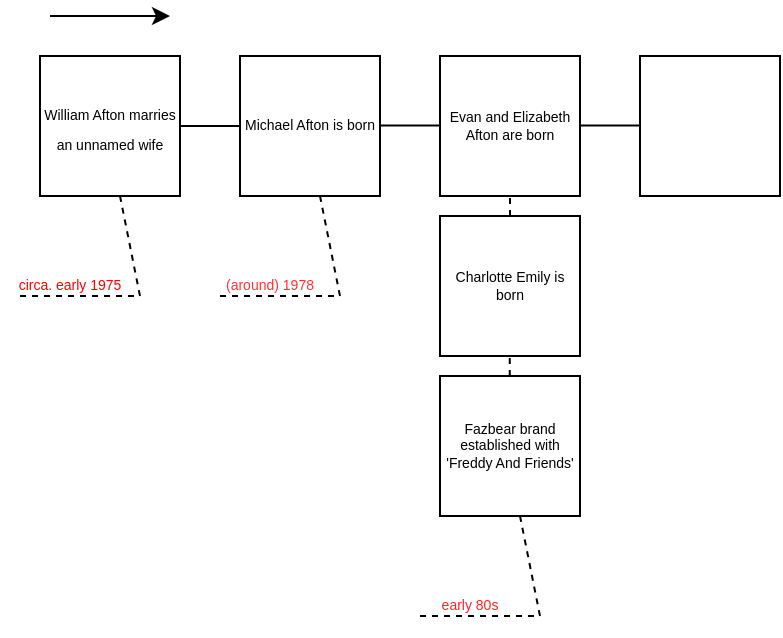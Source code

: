 <mxfile version="20.5.1" type="github">
  <diagram id="B6PBSwqGgatIm-AGSIhw" name="Page-1">
    <mxGraphModel dx="434" dy="1492" grid="1" gridSize="10" guides="1" tooltips="1" connect="1" arrows="1" fold="1" page="1" pageScale="1" pageWidth="850" pageHeight="1100" math="0" shadow="0">
      <root>
        <mxCell id="0" />
        <mxCell id="1" parent="0" />
        <mxCell id="5ZSGBYHl8922ecz_iBRz-1" value="&lt;font style=&quot;font-size: 7px;&quot;&gt;William Afton marries an unnamed wife&lt;/font&gt;" style="whiteSpace=wrap;html=1;aspect=fixed;" vertex="1" parent="1">
          <mxGeometry x="20" y="20" width="70" height="70" as="geometry" />
        </mxCell>
        <mxCell id="5ZSGBYHl8922ecz_iBRz-6" value="" style="endArrow=none;dashed=1;html=1;rounded=0;" edge="1" parent="1">
          <mxGeometry width="50" height="50" relative="1" as="geometry">
            <mxPoint x="10" y="140" as="sourcePoint" />
            <mxPoint x="60" y="90" as="targetPoint" />
            <Array as="points">
              <mxPoint x="70" y="140" />
            </Array>
          </mxGeometry>
        </mxCell>
        <mxCell id="5ZSGBYHl8922ecz_iBRz-7" value="circa. early 1975" style="text;html=1;strokeColor=none;fillColor=none;align=center;verticalAlign=middle;whiteSpace=wrap;rounded=0;fontSize=7;fontColor=#FF0000;" vertex="1" parent="1">
          <mxGeometry y="120" width="70" height="30" as="geometry" />
        </mxCell>
        <mxCell id="5ZSGBYHl8922ecz_iBRz-8" value="" style="endArrow=none;html=1;rounded=0;fontSize=7;exitX=1;exitY=0.5;exitDx=0;exitDy=0;" edge="1" parent="1" source="5ZSGBYHl8922ecz_iBRz-1">
          <mxGeometry width="50" height="50" relative="1" as="geometry">
            <mxPoint x="130" y="140" as="sourcePoint" />
            <mxPoint x="120" y="55" as="targetPoint" />
          </mxGeometry>
        </mxCell>
        <mxCell id="5ZSGBYHl8922ecz_iBRz-9" value="Michael Afton is born" style="whiteSpace=wrap;html=1;aspect=fixed;fontSize=7;" vertex="1" parent="1">
          <mxGeometry x="120" y="20" width="70" height="70" as="geometry" />
        </mxCell>
        <mxCell id="5ZSGBYHl8922ecz_iBRz-10" value="" style="endArrow=none;dashed=1;html=1;rounded=0;" edge="1" parent="1">
          <mxGeometry width="50" height="50" relative="1" as="geometry">
            <mxPoint x="110" y="140" as="sourcePoint" />
            <mxPoint x="160" y="90" as="targetPoint" />
            <Array as="points">
              <mxPoint x="170" y="140" />
            </Array>
          </mxGeometry>
        </mxCell>
        <mxCell id="5ZSGBYHl8922ecz_iBRz-11" value="(around) 1978" style="text;html=1;strokeColor=none;fillColor=none;align=center;verticalAlign=middle;whiteSpace=wrap;rounded=0;fontSize=7;fontColor=#FF3333;" vertex="1" parent="1">
          <mxGeometry x="100" y="120" width="70" height="30" as="geometry" />
        </mxCell>
        <mxCell id="5ZSGBYHl8922ecz_iBRz-13" value="" style="endArrow=none;html=1;rounded=0;fontSize=7;exitX=1;exitY=0.5;exitDx=0;exitDy=0;" edge="1" parent="1">
          <mxGeometry width="50" height="50" relative="1" as="geometry">
            <mxPoint x="190" y="54.8" as="sourcePoint" />
            <mxPoint x="220" y="54.8" as="targetPoint" />
          </mxGeometry>
        </mxCell>
        <mxCell id="5ZSGBYHl8922ecz_iBRz-14" value="Evan and Elizabeth Afton are born" style="whiteSpace=wrap;html=1;aspect=fixed;fontSize=7;" vertex="1" parent="1">
          <mxGeometry x="220" y="20" width="70" height="70" as="geometry" />
        </mxCell>
        <mxCell id="5ZSGBYHl8922ecz_iBRz-17" value="Charlotte Emily is born" style="whiteSpace=wrap;html=1;aspect=fixed;fontSize=7;" vertex="1" parent="1">
          <mxGeometry x="220" y="100" width="70" height="70" as="geometry" />
        </mxCell>
        <mxCell id="5ZSGBYHl8922ecz_iBRz-20" value="" style="endArrow=none;dashed=1;html=1;rounded=0;fontSize=7;entryX=0.5;entryY=1;entryDx=0;entryDy=0;" edge="1" parent="1" source="5ZSGBYHl8922ecz_iBRz-17" target="5ZSGBYHl8922ecz_iBRz-14">
          <mxGeometry width="50" height="50" relative="1" as="geometry">
            <mxPoint x="250" y="140" as="sourcePoint" />
            <mxPoint x="300" y="90" as="targetPoint" />
          </mxGeometry>
        </mxCell>
        <mxCell id="5ZSGBYHl8922ecz_iBRz-21" value="Fazbear brand established with &#39;Freddy And Friends&#39;" style="whiteSpace=wrap;html=1;aspect=fixed;fontSize=7;" vertex="1" parent="1">
          <mxGeometry x="220" y="180" width="70" height="70" as="geometry" />
        </mxCell>
        <mxCell id="5ZSGBYHl8922ecz_iBRz-23" value="" style="endArrow=none;dashed=1;html=1;rounded=0;fontSize=7;entryX=0.5;entryY=1;entryDx=0;entryDy=0;" edge="1" parent="1">
          <mxGeometry width="50" height="50" relative="1" as="geometry">
            <mxPoint x="254.88" y="180" as="sourcePoint" />
            <mxPoint x="254.88" y="170" as="targetPoint" />
          </mxGeometry>
        </mxCell>
        <mxCell id="5ZSGBYHl8922ecz_iBRz-26" value="" style="endArrow=none;dashed=1;html=1;rounded=0;" edge="1" parent="1">
          <mxGeometry width="50" height="50" relative="1" as="geometry">
            <mxPoint x="210" y="300" as="sourcePoint" />
            <mxPoint x="260" y="250" as="targetPoint" />
            <Array as="points">
              <mxPoint x="270" y="300" />
            </Array>
          </mxGeometry>
        </mxCell>
        <mxCell id="5ZSGBYHl8922ecz_iBRz-27" value="early 80s" style="text;html=1;strokeColor=none;fillColor=none;align=center;verticalAlign=middle;whiteSpace=wrap;rounded=0;fontSize=7;fontColor=#FF2424;" vertex="1" parent="1">
          <mxGeometry x="200" y="280" width="70" height="30" as="geometry" />
        </mxCell>
        <mxCell id="5ZSGBYHl8922ecz_iBRz-28" value="" style="endArrow=none;html=1;rounded=0;fontSize=7;exitX=1;exitY=0.5;exitDx=0;exitDy=0;" edge="1" parent="1">
          <mxGeometry width="50" height="50" relative="1" as="geometry">
            <mxPoint x="290" y="54.8" as="sourcePoint" />
            <mxPoint x="320" y="54.8" as="targetPoint" />
          </mxGeometry>
        </mxCell>
        <mxCell id="5ZSGBYHl8922ecz_iBRz-29" value="" style="whiteSpace=wrap;html=1;aspect=fixed;fontSize=7;fontColor=#FF3333;" vertex="1" parent="1">
          <mxGeometry x="320" y="20" width="70" height="70" as="geometry" />
        </mxCell>
        <mxCell id="5ZSGBYHl8922ecz_iBRz-30" value="" style="endArrow=classic;html=1;rounded=0;fontSize=7;fontColor=#FF3333;" edge="1" parent="1">
          <mxGeometry width="50" height="50" relative="1" as="geometry">
            <mxPoint x="25" as="sourcePoint" />
            <mxPoint x="85" as="targetPoint" />
          </mxGeometry>
        </mxCell>
      </root>
    </mxGraphModel>
  </diagram>
</mxfile>
